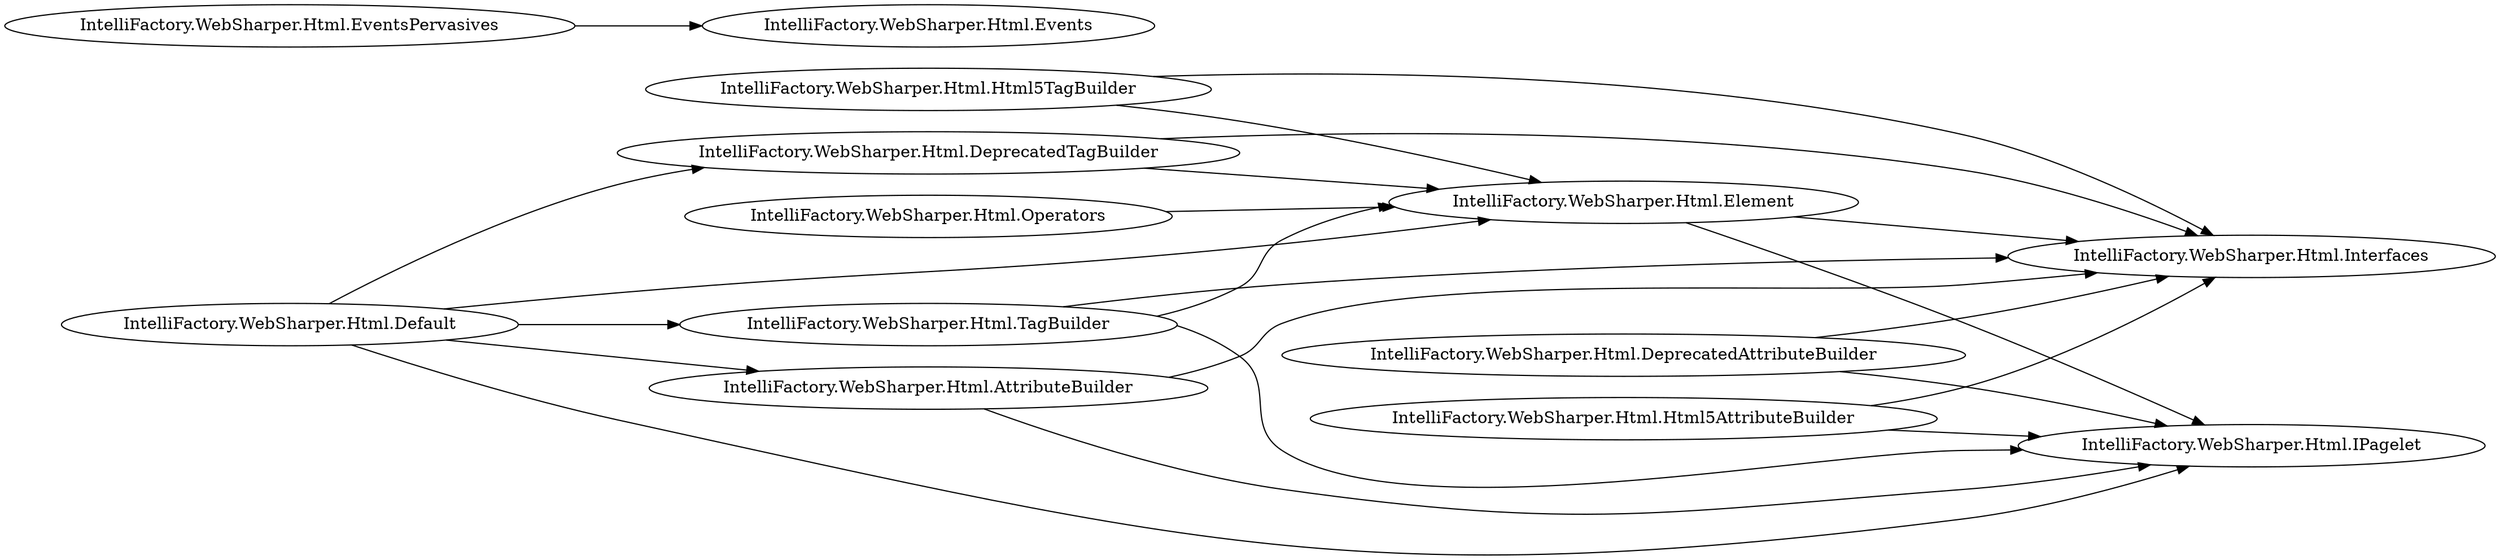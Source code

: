 digraph G {
    page="40,60"; 
    ratio=auto;
    rankdir=LR;
    fontsize=10;
   "IntelliFactory.WebSharper.Html.AttributeBuilder" -> { rank=none; "IntelliFactory.WebSharper.Html.IPagelet"; "IntelliFactory.WebSharper.Html.Interfaces" }
   "IntelliFactory.WebSharper.Html.Default" -> { rank=none; "IntelliFactory.WebSharper.Html.AttributeBuilder"; "IntelliFactory.WebSharper.Html.DeprecatedTagBuilder"; "IntelliFactory.WebSharper.Html.Element"; "IntelliFactory.WebSharper.Html.IPagelet"; "IntelliFactory.WebSharper.Html.TagBuilder" }
   "IntelliFactory.WebSharper.Html.DeprecatedAttributeBuilder" -> { rank=none; "IntelliFactory.WebSharper.Html.IPagelet"; "IntelliFactory.WebSharper.Html.Interfaces" }
   "IntelliFactory.WebSharper.Html.DeprecatedTagBuilder" -> { rank=none; "IntelliFactory.WebSharper.Html.Element"; "IntelliFactory.WebSharper.Html.Interfaces" }
   "IntelliFactory.WebSharper.Html.Element" -> { rank=none; "IntelliFactory.WebSharper.Html.IPagelet"; "IntelliFactory.WebSharper.Html.Interfaces" }
   "IntelliFactory.WebSharper.Html.EventsPervasives" -> { rank=none; "IntelliFactory.WebSharper.Html.Events" }
   "IntelliFactory.WebSharper.Html.Html5AttributeBuilder" -> { rank=none; "IntelliFactory.WebSharper.Html.IPagelet"; "IntelliFactory.WebSharper.Html.Interfaces" }
   "IntelliFactory.WebSharper.Html.Html5TagBuilder" -> { rank=none; "IntelliFactory.WebSharper.Html.Element"; "IntelliFactory.WebSharper.Html.Interfaces" }
   "IntelliFactory.WebSharper.Html.Operators" -> { rank=none; "IntelliFactory.WebSharper.Html.Element" }
   "IntelliFactory.WebSharper.Html.TagBuilder" -> { rank=none; "IntelliFactory.WebSharper.Html.Element"; "IntelliFactory.WebSharper.Html.IPagelet"; "IntelliFactory.WebSharper.Html.Interfaces" }
   }
